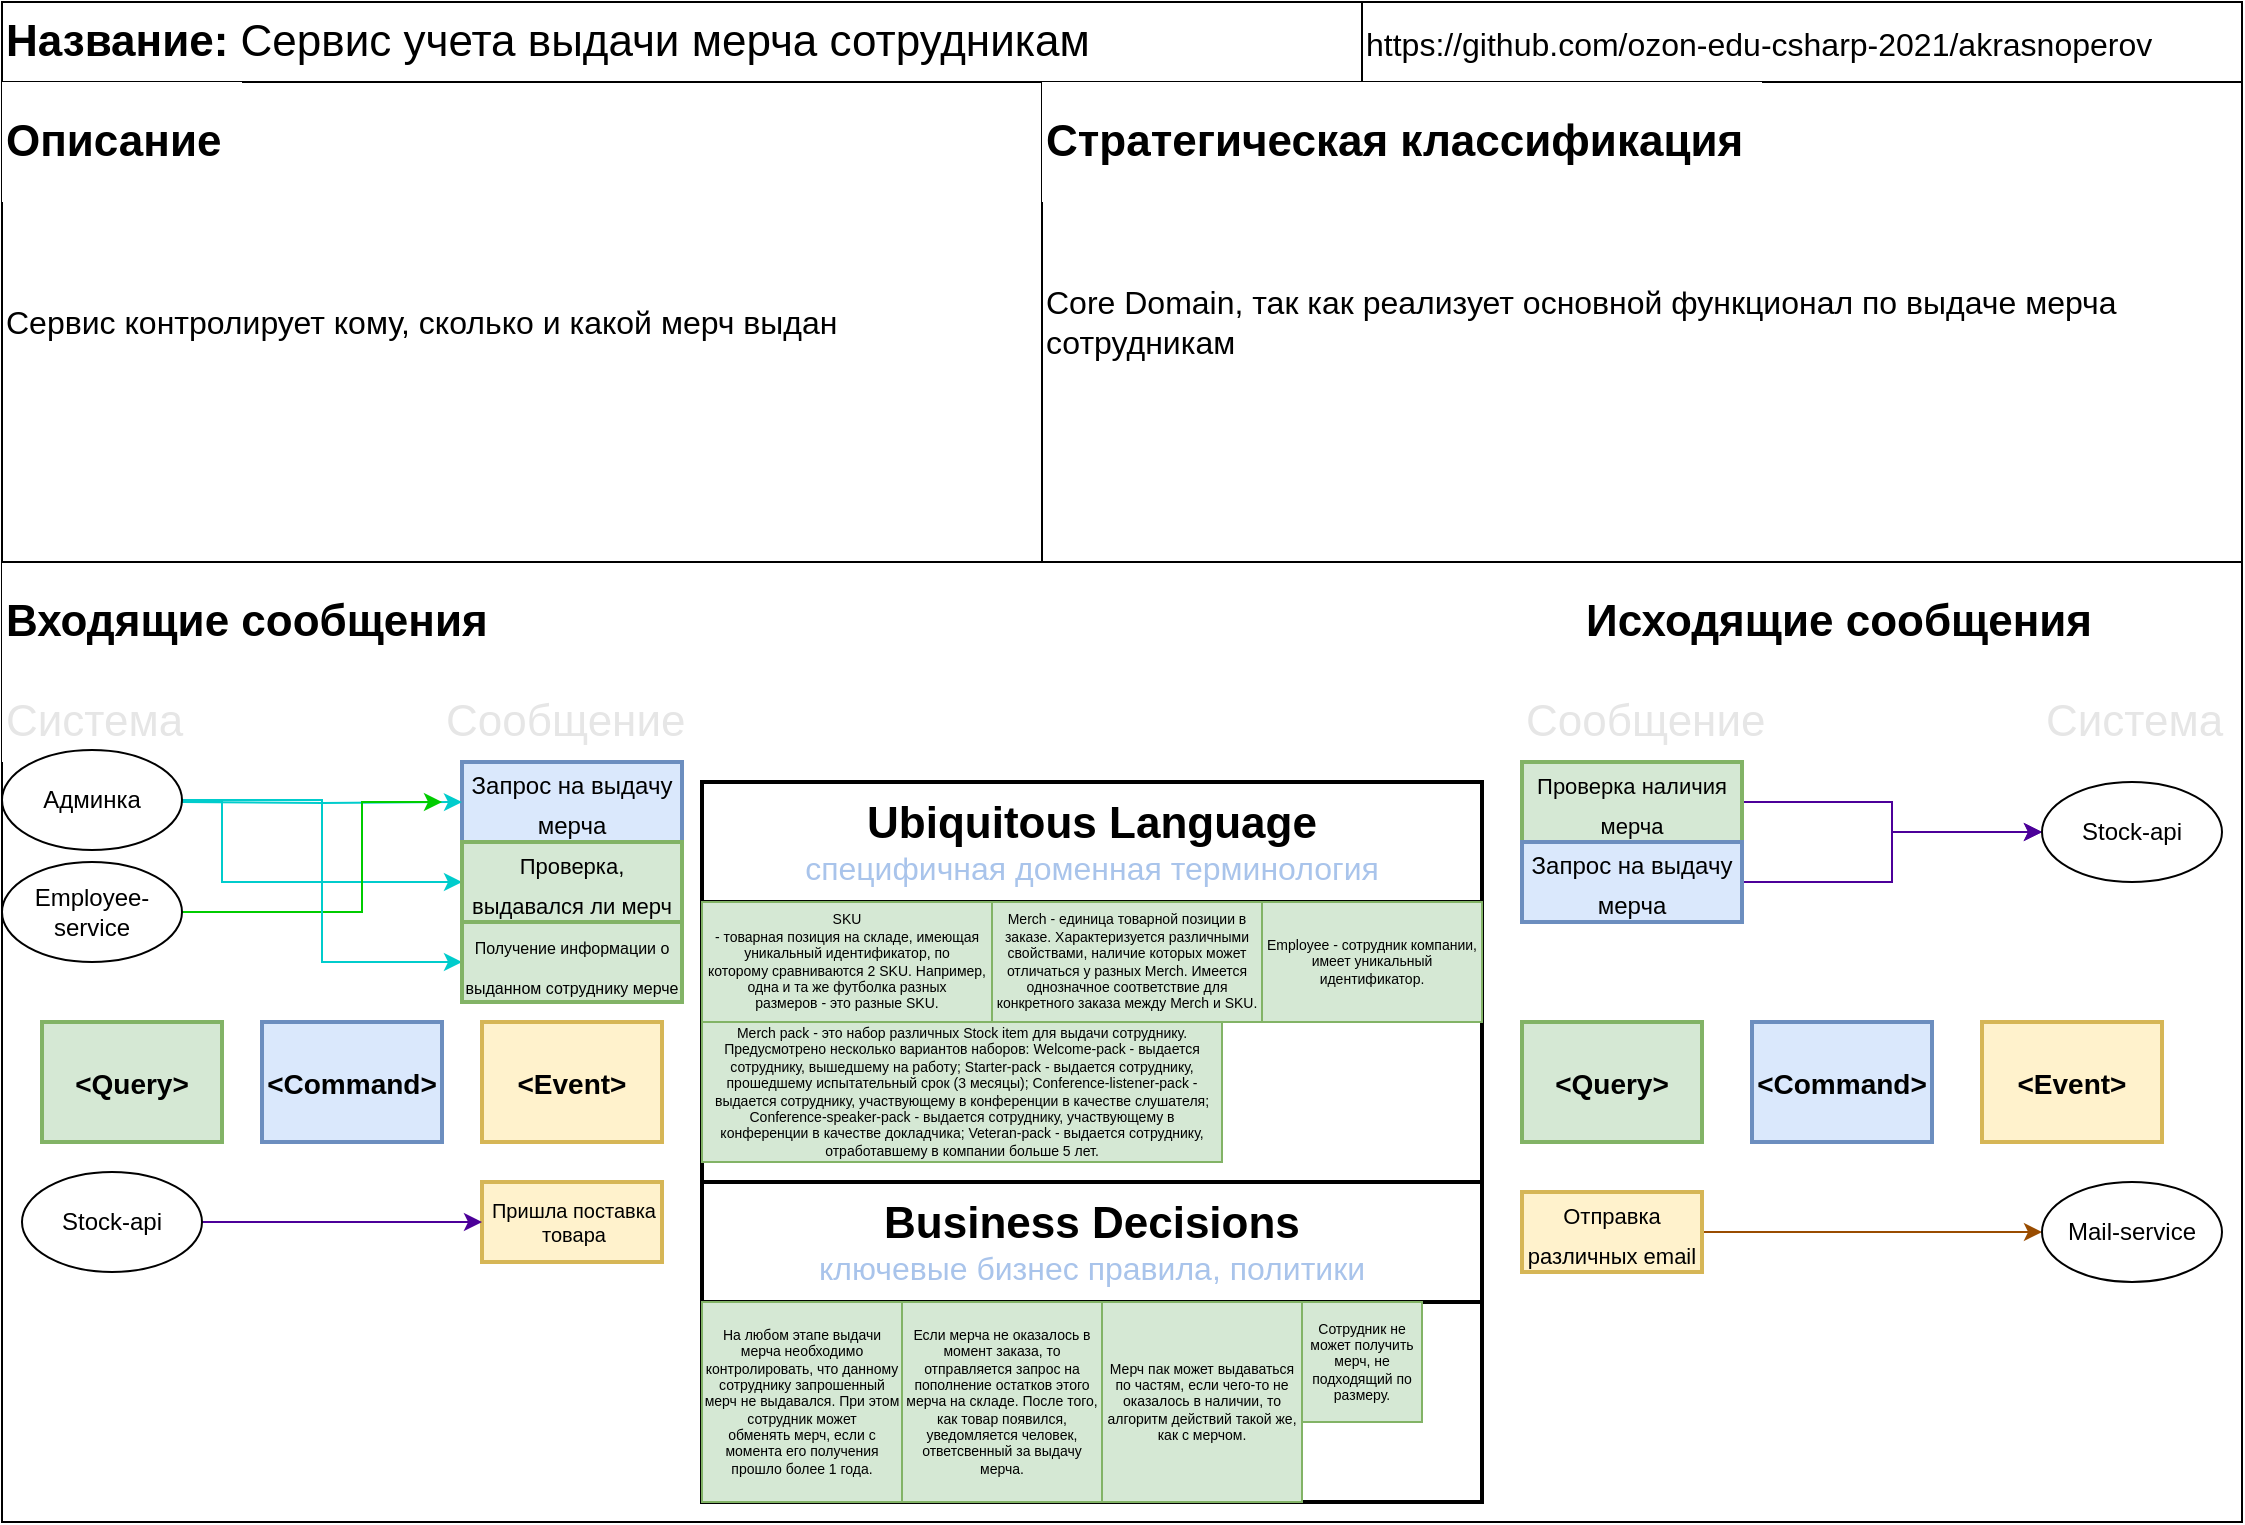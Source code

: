 <mxfile version="15.7.3" type="device"><diagram id="5qj8qiJaVuE55qEXnoFB" name="Page-1"><mxGraphModel dx="813" dy="405" grid="1" gridSize="10" guides="1" tooltips="1" connect="1" arrows="1" fold="1" page="1" pageScale="1" pageWidth="1169" pageHeight="827" math="0" shadow="0"><root><mxCell id="0"/><mxCell id="1" parent="0"/><mxCell id="f_HgRzErt2L2TCNZ0R32-5" value="" style="rounded=0;whiteSpace=wrap;html=1;fontColor=default;strokeColor=default;fillColor=default;" parent="1" vertex="1"><mxGeometry x="40" y="320" width="1120" height="480" as="geometry"/></mxCell><mxCell id="f_HgRzErt2L2TCNZ0R32-8" value="&lt;b&gt;Название:&lt;/b&gt; Сервис учета выдачи мерча сотрудникам" style="rounded=0;whiteSpace=wrap;html=1;fontSize=22;fontColor=default;strokeColor=default;fillColor=default;align=left;" parent="1" vertex="1"><mxGeometry x="40" y="40" width="680" height="40" as="geometry"/></mxCell><UserObject label="&lt;font style=&quot;font-size: 16px&quot;&gt;https://github.com/ozon-edu-csharp-2021/akrasnoperov&lt;/font&gt;" link="https://github.com/ozon-edu-csharp-2021/akrasnoperov" id="f_HgRzErt2L2TCNZ0R32-9"><mxCell style="rounded=0;whiteSpace=wrap;html=1;fontSize=22;fontColor=default;strokeColor=default;fillColor=default;align=left;" parent="1" vertex="1"><mxGeometry x="720" y="40" width="440" height="40" as="geometry"/></mxCell></UserObject><mxCell id="f_HgRzErt2L2TCNZ0R32-15" value="&lt;b&gt;Входящие сообщения&lt;/b&gt;" style="rounded=0;whiteSpace=wrap;html=1;fontSize=22;fontColor=default;strokeColor=none;fillColor=default;align=left;" parent="1" vertex="1"><mxGeometry x="40" y="320" width="260" height="60" as="geometry"/></mxCell><mxCell id="f_HgRzErt2L2TCNZ0R32-16" value="&lt;b&gt;Исходящие сообщения&lt;/b&gt;" style="rounded=0;whiteSpace=wrap;html=1;fontSize=22;fontColor=default;strokeColor=none;fillColor=default;align=left;" parent="1" vertex="1"><mxGeometry x="830" y="320" width="260" height="60" as="geometry"/></mxCell><mxCell id="f_HgRzErt2L2TCNZ0R32-19" value="" style="group;fontColor=default;" parent="1" vertex="1" connectable="0"><mxGeometry x="40" y="380" width="360" height="40" as="geometry"/></mxCell><mxCell id="f_HgRzErt2L2TCNZ0R32-17" value="&lt;font color=&quot;#E6E6E6&quot;&gt;Система&lt;/font&gt;" style="rounded=0;whiteSpace=wrap;html=1;fontSize=22;fontColor=default;strokeColor=none;fillColor=default;align=left;" parent="f_HgRzErt2L2TCNZ0R32-19" vertex="1"><mxGeometry width="80" height="40" as="geometry"/></mxCell><mxCell id="f_HgRzErt2L2TCNZ0R32-18" value="&lt;font color=&quot;#E6E6E6&quot;&gt;Сообщение&lt;/font&gt;" style="rounded=0;whiteSpace=wrap;html=1;fontSize=22;fontColor=default;strokeColor=none;fillColor=default;align=left;" parent="f_HgRzErt2L2TCNZ0R32-19" vertex="1"><mxGeometry x="220" width="140" height="40" as="geometry"/></mxCell><mxCell id="f_HgRzErt2L2TCNZ0R32-23" value="" style="group" parent="1" vertex="1" connectable="0"><mxGeometry x="40" y="80" width="1120" height="240" as="geometry"/></mxCell><mxCell id="f_HgRzErt2L2TCNZ0R32-21" value="" style="group;fontColor=default;" parent="f_HgRzErt2L2TCNZ0R32-23" vertex="1" connectable="0"><mxGeometry width="520" height="240" as="geometry"/></mxCell><mxCell id="f_HgRzErt2L2TCNZ0R32-10" value="Сервис контролирует кому, сколько и какой мерч выдан" style="rounded=0;whiteSpace=wrap;html=1;fontSize=16;fontColor=default;strokeColor=default;fillColor=default;align=left;" parent="f_HgRzErt2L2TCNZ0R32-21" vertex="1"><mxGeometry width="520" height="240" as="geometry"/></mxCell><mxCell id="f_HgRzErt2L2TCNZ0R32-12" value="&lt;b&gt;&lt;font style=&quot;font-size: 22px&quot;&gt;Описание&lt;/font&gt;&lt;/b&gt;" style="rounded=0;whiteSpace=wrap;html=1;fontSize=16;fontColor=default;strokeColor=none;fillColor=default;align=left;" parent="f_HgRzErt2L2TCNZ0R32-21" vertex="1"><mxGeometry width="120" height="60" as="geometry"/></mxCell><mxCell id="f_HgRzErt2L2TCNZ0R32-22" value="" style="group;fontColor=default;" parent="f_HgRzErt2L2TCNZ0R32-23" vertex="1" connectable="0"><mxGeometry x="520" width="600" height="240" as="geometry"/></mxCell><mxCell id="f_HgRzErt2L2TCNZ0R32-11" value="Core Domain, так как реализует основной функционал по выдаче мерча сотрудникам" style="rounded=0;whiteSpace=wrap;html=1;fontSize=16;fontColor=default;strokeColor=default;fillColor=default;align=left;" parent="f_HgRzErt2L2TCNZ0R32-22" vertex="1"><mxGeometry width="600" height="240" as="geometry"/></mxCell><mxCell id="f_HgRzErt2L2TCNZ0R32-13" value="&lt;b&gt;Стратегическая классификация&lt;/b&gt;" style="rounded=0;whiteSpace=wrap;html=1;fontSize=22;fontColor=default;strokeColor=none;fillColor=default;align=left;" parent="f_HgRzErt2L2TCNZ0R32-22" vertex="1"><mxGeometry width="360" height="60" as="geometry"/></mxCell><mxCell id="f_HgRzErt2L2TCNZ0R32-27" value="" style="group;fontColor=default;" parent="1" vertex="1" connectable="0"><mxGeometry x="800" y="380" width="360" height="40" as="geometry"/></mxCell><mxCell id="f_HgRzErt2L2TCNZ0R32-28" value="&lt;font color=&quot;#E6E6E6&quot;&gt;Сообщение&lt;/font&gt;" style="rounded=0;whiteSpace=wrap;html=1;fontSize=22;fontColor=default;strokeColor=none;fillColor=default;align=left;" parent="f_HgRzErt2L2TCNZ0R32-27" vertex="1"><mxGeometry x="-0.0" width="104" height="40" as="geometry"/></mxCell><mxCell id="f_HgRzErt2L2TCNZ0R32-29" value="&lt;font color=&quot;#E6E6E6&quot;&gt;Система&lt;/font&gt;" style="rounded=0;whiteSpace=wrap;html=1;fontSize=22;fontColor=default;strokeColor=none;fillColor=default;align=left;" parent="f_HgRzErt2L2TCNZ0R32-27" vertex="1"><mxGeometry x="260" width="88" height="40" as="geometry"/></mxCell><mxCell id="f_HgRzErt2L2TCNZ0R32-30" value="" style="rounded=0;whiteSpace=wrap;html=1;fontSize=22;fontColor=#E6E6E6;strokeColor=default;fillColor=default;align=left;strokeWidth=2;" parent="1" vertex="1"><mxGeometry x="390" y="430" width="390" height="360" as="geometry"/></mxCell><mxCell id="f_HgRzErt2L2TCNZ0R32-31" value="&lt;div&gt;&lt;b&gt;Ubiquitous Language&lt;/b&gt;&lt;/div&gt;&lt;div style=&quot;font-size: 12px&quot;&gt;&lt;font style=&quot;font-size: 16px&quot; color=&quot;#A9C4EB&quot;&gt;специфичная доменная терминология&lt;/font&gt;&lt;br&gt;&lt;/div&gt;" style="rounded=0;whiteSpace=wrap;html=1;fontSize=22;fontColor=default;strokeColor=default;strokeWidth=2;fillColor=default;align=center;" parent="1" vertex="1"><mxGeometry x="390" y="430" width="390" height="60" as="geometry"/></mxCell><mxCell id="f_HgRzErt2L2TCNZ0R32-32" value="&lt;div&gt;&lt;b&gt;Business Decisions&lt;br&gt;&lt;/b&gt;&lt;/div&gt;&lt;div style=&quot;font-size: 16px&quot;&gt;&lt;font color=&quot;#A9C4EB&quot;&gt;ключевые бизнес правила, политики&lt;/font&gt;&lt;br&gt;&lt;/div&gt;" style="rounded=0;whiteSpace=wrap;html=1;fontSize=22;fontColor=default;strokeColor=default;strokeWidth=2;fillColor=default;align=center;" parent="1" vertex="1"><mxGeometry x="390" y="630" width="390" height="60" as="geometry"/></mxCell><mxCell id="f_HgRzErt2L2TCNZ0R32-33" value="&lt;font style=&quot;font-size: 14px&quot;&gt;&lt;b&gt;&lt;font style=&quot;font-size: 14px&quot;&gt;&amp;lt;Query&amp;gt;&lt;/font&gt;&lt;/b&gt;&lt;/font&gt;" style="rounded=0;whiteSpace=wrap;html=1;fontSize=16;strokeColor=#82b366;strokeWidth=2;fillColor=#d5e8d4;align=center;fontColor=default;" parent="1" vertex="1"><mxGeometry x="60" y="550" width="90" height="60" as="geometry"/></mxCell><mxCell id="f_HgRzErt2L2TCNZ0R32-35" value="&lt;b&gt;&lt;font style=&quot;font-size: 14px&quot;&gt;&amp;lt;Command&amp;gt;&lt;/font&gt;&lt;/b&gt;" style="rounded=0;whiteSpace=wrap;html=1;fontSize=16;strokeColor=#6c8ebf;strokeWidth=2;fillColor=#dae8fc;align=center;fontColor=default;" parent="1" vertex="1"><mxGeometry x="170" y="550" width="90" height="60" as="geometry"/></mxCell><mxCell id="f_HgRzErt2L2TCNZ0R32-37" value="&lt;b&gt;&lt;font style=&quot;font-size: 14px&quot;&gt;&amp;lt;Event&amp;gt;&lt;/font&gt;&lt;/b&gt;" style="rounded=0;whiteSpace=wrap;html=1;fontSize=16;strokeColor=#d6b656;strokeWidth=2;fillColor=#fff2cc;align=center;fontColor=default;" parent="1" vertex="1"><mxGeometry x="280" y="550" width="90" height="60" as="geometry"/></mxCell><mxCell id="f_HgRzErt2L2TCNZ0R32-39" value="&lt;font style=&quot;font-size: 14px&quot;&gt;&lt;b&gt;&lt;font style=&quot;font-size: 14px&quot;&gt;&amp;lt;Query&amp;gt;&lt;/font&gt;&lt;/b&gt;&lt;/font&gt;" style="rounded=0;whiteSpace=wrap;html=1;fontSize=16;strokeColor=#82b366;strokeWidth=2;fillColor=#d5e8d4;align=center;fontColor=default;" parent="1" vertex="1"><mxGeometry x="800" y="550" width="90" height="60" as="geometry"/></mxCell><mxCell id="f_HgRzErt2L2TCNZ0R32-40" value="&lt;b&gt;&lt;font style=&quot;font-size: 14px&quot;&gt;&amp;lt;Command&amp;gt;&lt;/font&gt;&lt;/b&gt;" style="rounded=0;whiteSpace=wrap;html=1;fontSize=16;strokeColor=#6c8ebf;strokeWidth=2;fillColor=#dae8fc;align=center;fontColor=default;" parent="1" vertex="1"><mxGeometry x="915" y="550" width="90" height="60" as="geometry"/></mxCell><mxCell id="f_HgRzErt2L2TCNZ0R32-41" value="&lt;b&gt;&lt;font style=&quot;font-size: 14px&quot;&gt;&amp;lt;Event&amp;gt;&lt;/font&gt;&lt;/b&gt;" style="rounded=0;whiteSpace=wrap;html=1;fontSize=16;strokeColor=#d6b656;strokeWidth=2;fillColor=#fff2cc;align=center;fontColor=default;" parent="1" vertex="1"><mxGeometry x="1030" y="550" width="90" height="60" as="geometry"/></mxCell><mxCell id="81fU1XX6YHF7P0c6xVDU-5" value="На любом этапе выдачи мерча необходимо контролировать, что данному &lt;br&gt;сотруднику запрошенный мерч не выдавался. При этом сотрудник может &lt;br&gt;обменять мерч, если с момента его получения прошло более 1 года." style="whiteSpace=wrap;html=1;aspect=fixed;fontSize=7;strokeColor=#82b366;fillColor=#d5e8d4;align=center;fontColor=default;" parent="1" vertex="1"><mxGeometry x="390" y="690" width="100" height="100" as="geometry"/></mxCell><mxCell id="81fU1XX6YHF7P0c6xVDU-6" value="&lt;div style=&quot;font-size: 7px&quot; align=&quot;center&quot;&gt;&lt;font style=&quot;font-size: 7px&quot;&gt;Merch pack - это набор различных Stock item для выдачи сотруднику.&lt;/font&gt;&lt;font style=&quot;font-size: 7px&quot;&gt; &lt;font style=&quot;font-size: 7px&quot;&gt;Предусмотрено несколько вариантов наборов:&lt;/font&gt; &lt;font style=&quot;font-size: 7px&quot;&gt;Welcome-pack - выдается сотруднику, вышедшему на работу;&lt;/font&gt; &lt;font style=&quot;font-size: 7px&quot;&gt;Starter-pack - выдается сотруднику, прошедшему испытательный срок (3 месяцы);&lt;/font&gt; &lt;font style=&quot;font-size: 7px&quot;&gt;Conference-listener-pack - выдается сотруднику, участвующему в конференции в качестве слушателя;&lt;/font&gt; &lt;font style=&quot;font-size: 7px&quot;&gt;Conference-speaker-pack - выдается сотруднику, участвующему в конференции в качестве докладчика;&lt;/font&gt; &lt;font style=&quot;font-size: 7px&quot;&gt;Veteran-pack - выдается сотруднику, отработавшему в компании больше 5 лет.&lt;/font&gt;&lt;/font&gt;&lt;/div&gt;" style="rounded=0;whiteSpace=wrap;html=1;fontSize=7;strokeColor=#82b366;fillColor=#d5e8d4;align=center;fontColor=default;" parent="1" vertex="1"><mxGeometry x="390" y="550" width="260" height="70" as="geometry"/></mxCell><mxCell id="81fU1XX6YHF7P0c6xVDU-7" value="&lt;div style=&quot;font-size: 7px&quot; align=&quot;center&quot;&gt;&lt;font style=&quot;font-size: 7px&quot;&gt;SKU&lt;br&gt; - товарная позиция на складе, имеющая уникальный идентификатор, по &lt;br&gt;которому сравниваются 2 SKU. Например, одна и та же футболка разных &lt;br&gt;размеров - это разные SKU.&lt;/font&gt;&lt;/div&gt;" style="rounded=0;whiteSpace=wrap;html=1;fontSize=7;strokeColor=#82b366;fillColor=#d5e8d4;align=center;fontColor=default;" parent="1" vertex="1"><mxGeometry x="390" y="490" width="145" height="60" as="geometry"/></mxCell><mxCell id="81fU1XX6YHF7P0c6xVDU-9" value="Merch - &lt;font style=&quot;font-size: 7px&quot;&gt;единица товарной позиции в заказе&lt;/font&gt;&lt;font style=&quot;font-size: 7px&quot;&gt;. Характеризуется различными свойствами, наличие которых может отличаться у разных Merch. Имеется однозначное соответствие для конкретного заказа между Merch и SKU.&lt;br&gt;&lt;/font&gt;" style="rounded=0;whiteSpace=wrap;html=1;fontSize=7;strokeColor=#82b366;fillColor=#d5e8d4;align=center;fontColor=default;" parent="1" vertex="1"><mxGeometry x="535" y="490" width="135" height="60" as="geometry"/></mxCell><mxCell id="81fU1XX6YHF7P0c6xVDU-12" value="Если мерча не оказалось в момент заказа, то отправляется запрос на пополнение остатков этого мерча на складе. После того, как товар появился, уведомляется человек, ответсвенный за выдачу мерча." style="whiteSpace=wrap;html=1;aspect=fixed;fontSize=7;strokeColor=#82b366;fillColor=#d5e8d4;align=center;fontColor=default;" parent="1" vertex="1"><mxGeometry x="490" y="690" width="100" height="100" as="geometry"/></mxCell><mxCell id="81fU1XX6YHF7P0c6xVDU-13" value="Мерч пак может выдаваться по частям, если чего-то не оказалось в наличии, то алгоритм действий такой же, как с мерчом." style="whiteSpace=wrap;html=1;aspect=fixed;fontSize=7;strokeColor=#82b366;fillColor=#d5e8d4;align=center;fontColor=default;" parent="1" vertex="1"><mxGeometry x="590" y="690" width="100" height="100" as="geometry"/></mxCell><mxCell id="81fU1XX6YHF7P0c6xVDU-14" value="&lt;font style=&quot;font-size: 12px&quot;&gt;Запрос на выдачу мерча&lt;/font&gt;" style="rounded=0;whiteSpace=wrap;html=1;fontSize=16;strokeColor=#6c8ebf;strokeWidth=2;fillColor=#dae8fc;align=center;fontColor=default;" parent="1" vertex="1"><mxGeometry x="270" y="420" width="110" height="40" as="geometry"/></mxCell><mxCell id="81fU1XX6YHF7P0c6xVDU-16" style="edgeStyle=orthogonalEdgeStyle;rounded=0;orthogonalLoop=1;jettySize=auto;html=1;entryX=0;entryY=0.5;entryDx=0;entryDy=0;fontSize=12;fontColor=default;strokeColor=#00CCCC;labelBackgroundColor=default;" parent="1" target="81fU1XX6YHF7P0c6xVDU-14" edge="1"><mxGeometry relative="1" as="geometry"><mxPoint x="130" y="440" as="sourcePoint"/></mxGeometry></mxCell><mxCell id="81fU1XX6YHF7P0c6xVDU-19" style="edgeStyle=orthogonalEdgeStyle;rounded=0;orthogonalLoop=1;jettySize=auto;html=1;exitX=1;exitY=0.5;exitDx=0;exitDy=0;entryX=0;entryY=0.5;entryDx=0;entryDy=0;labelBackgroundColor=default;fontSize=11;fontColor=default;strokeColor=#00CCCC;" parent="1" target="81fU1XX6YHF7P0c6xVDU-17" edge="1"><mxGeometry relative="1" as="geometry"><mxPoint x="130" y="440" as="sourcePoint"/><Array as="points"><mxPoint x="150" y="440"/><mxPoint x="150" y="480"/></Array></mxGeometry></mxCell><mxCell id="81fU1XX6YHF7P0c6xVDU-17" value="&lt;font style=&quot;font-size: 11px&quot;&gt;Проверка, выдавался ли мерч&lt;br&gt;&lt;/font&gt;" style="rounded=0;whiteSpace=wrap;html=1;fontSize=16;strokeColor=#82b366;strokeWidth=2;fillColor=#d5e8d4;align=center;fontColor=default;" parent="1" vertex="1"><mxGeometry x="270" y="460" width="110" height="40" as="geometry"/></mxCell><mxCell id="81fU1XX6YHF7P0c6xVDU-23" style="edgeStyle=orthogonalEdgeStyle;rounded=0;orthogonalLoop=1;jettySize=auto;html=1;exitX=1;exitY=0.5;exitDx=0;exitDy=0;labelBackgroundColor=default;fontSize=11;fontColor=default;strokeColor=#00CC00;" parent="1" source="81fU1XX6YHF7P0c6xVDU-21" edge="1"><mxGeometry relative="1" as="geometry"><mxPoint x="260" y="440" as="targetPoint"/><Array as="points"><mxPoint x="220" y="495"/><mxPoint x="220" y="440"/></Array></mxGeometry></mxCell><mxCell id="81fU1XX6YHF7P0c6xVDU-21" value="Employee-service" style="ellipse;whiteSpace=wrap;html=1;fontSize=12;fontColor=default;strokeColor=default;fillColor=default;align=center;" parent="1" vertex="1"><mxGeometry x="40" y="470" width="90" height="50" as="geometry"/></mxCell><mxCell id="lYG-nJuu1YsyRDsakw67-5" style="edgeStyle=orthogonalEdgeStyle;rounded=0;orthogonalLoop=1;jettySize=auto;html=1;exitX=1;exitY=0.5;exitDx=0;exitDy=0;entryX=0;entryY=0.5;entryDx=0;entryDy=0;fontSize=8;strokeColor=#00CCCC;" parent="1" source="81fU1XX6YHF7P0c6xVDU-22" target="lYG-nJuu1YsyRDsakw67-4" edge="1"><mxGeometry relative="1" as="geometry"/></mxCell><mxCell id="81fU1XX6YHF7P0c6xVDU-22" value="Админка" style="ellipse;whiteSpace=wrap;html=1;fontSize=12;fontColor=default;strokeColor=default;fillColor=default;align=center;" parent="1" vertex="1"><mxGeometry x="40" y="414" width="90" height="50" as="geometry"/></mxCell><mxCell id="81fU1XX6YHF7P0c6xVDU-24" value="&lt;div style=&quot;font-size: 10px&quot; align=&quot;center&quot;&gt;&lt;font style=&quot;font-size: 10px&quot;&gt;Пришла поставка товара&lt;/font&gt;&lt;br&gt;&lt;/div&gt;" style="rounded=0;whiteSpace=wrap;html=1;fontSize=16;strokeColor=#d6b656;strokeWidth=2;fillColor=#fff2cc;align=left;fontColor=default;" parent="1" vertex="1"><mxGeometry x="280" y="630" width="90" height="40" as="geometry"/></mxCell><mxCell id="81fU1XX6YHF7P0c6xVDU-26" style="edgeStyle=orthogonalEdgeStyle;rounded=0;orthogonalLoop=1;jettySize=auto;html=1;entryX=0;entryY=0.5;entryDx=0;entryDy=0;labelBackgroundColor=default;fontSize=10;fontColor=default;strokeColor=#4C0099;" parent="1" source="81fU1XX6YHF7P0c6xVDU-25" target="81fU1XX6YHF7P0c6xVDU-24" edge="1"><mxGeometry relative="1" as="geometry"/></mxCell><mxCell id="81fU1XX6YHF7P0c6xVDU-25" value="Stock-api" style="ellipse;whiteSpace=wrap;html=1;fontSize=12;fontColor=default;strokeColor=default;fillColor=default;align=center;" parent="1" vertex="1"><mxGeometry x="50" y="625" width="90" height="50" as="geometry"/></mxCell><mxCell id="81fU1XX6YHF7P0c6xVDU-30" style="edgeStyle=orthogonalEdgeStyle;rounded=0;orthogonalLoop=1;jettySize=auto;html=1;exitX=1;exitY=0.5;exitDx=0;exitDy=0;entryX=0;entryY=0.5;entryDx=0;entryDy=0;labelBackgroundColor=default;fontSize=10;fontColor=default;strokeColor=#4C0099;" parent="1" source="81fU1XX6YHF7P0c6xVDU-27" target="81fU1XX6YHF7P0c6xVDU-29" edge="1"><mxGeometry relative="1" as="geometry"/></mxCell><mxCell id="81fU1XX6YHF7P0c6xVDU-27" value="&lt;font style=&quot;font-size: 11px&quot;&gt;Проверка наличия мерча&lt;br&gt;&lt;/font&gt;" style="rounded=0;whiteSpace=wrap;html=1;fontSize=16;strokeColor=#82b366;strokeWidth=2;fillColor=#d5e8d4;align=center;fontColor=default;" parent="1" vertex="1"><mxGeometry x="800" y="420" width="110" height="40" as="geometry"/></mxCell><mxCell id="81fU1XX6YHF7P0c6xVDU-32" style="edgeStyle=orthogonalEdgeStyle;rounded=0;orthogonalLoop=1;jettySize=auto;html=1;exitX=1;exitY=0.5;exitDx=0;exitDy=0;entryX=0;entryY=0.5;entryDx=0;entryDy=0;labelBackgroundColor=default;fontSize=10;fontColor=default;strokeColor=#4C0099;" parent="1" source="81fU1XX6YHF7P0c6xVDU-28" target="81fU1XX6YHF7P0c6xVDU-29" edge="1"><mxGeometry relative="1" as="geometry"/></mxCell><mxCell id="81fU1XX6YHF7P0c6xVDU-28" value="&lt;font style=&quot;font-size: 12px&quot;&gt;Запрос на выдачу мерча&lt;/font&gt;" style="rounded=0;whiteSpace=wrap;html=1;fontSize=16;strokeColor=#6c8ebf;strokeWidth=2;fillColor=#dae8fc;align=center;fontColor=default;" parent="1" vertex="1"><mxGeometry x="800" y="460" width="110" height="40" as="geometry"/></mxCell><mxCell id="81fU1XX6YHF7P0c6xVDU-29" value="Stock-api" style="ellipse;whiteSpace=wrap;html=1;fontSize=12;fontColor=default;strokeColor=default;fillColor=default;align=center;" parent="1" vertex="1"><mxGeometry x="1060" y="430" width="90" height="50" as="geometry"/></mxCell><mxCell id="81fU1XX6YHF7P0c6xVDU-35" style="edgeStyle=orthogonalEdgeStyle;rounded=0;orthogonalLoop=1;jettySize=auto;html=1;labelBackgroundColor=default;fontSize=10;fontColor=default;strokeColor=#994C00;" parent="1" source="81fU1XX6YHF7P0c6xVDU-33" target="81fU1XX6YHF7P0c6xVDU-34" edge="1"><mxGeometry relative="1" as="geometry"/></mxCell><mxCell id="81fU1XX6YHF7P0c6xVDU-33" value="&lt;div align=&quot;center&quot;&gt;&lt;font style=&quot;font-size: 11px&quot;&gt;Отправка различных email&lt;/font&gt;&lt;br&gt;&lt;/div&gt;" style="rounded=0;whiteSpace=wrap;html=1;fontSize=16;strokeColor=#d6b656;strokeWidth=2;fillColor=#fff2cc;align=center;fontColor=default;" parent="1" vertex="1"><mxGeometry x="800" y="635" width="90" height="40" as="geometry"/></mxCell><mxCell id="81fU1XX6YHF7P0c6xVDU-34" value="Mail-service" style="ellipse;whiteSpace=wrap;html=1;fontSize=12;fontColor=default;strokeColor=default;fillColor=default;align=center;" parent="1" vertex="1"><mxGeometry x="1060" y="630" width="90" height="50" as="geometry"/></mxCell><mxCell id="lYG-nJuu1YsyRDsakw67-1" value="Employee - сотрудник компании, имеет уникальный идентификатор." style="rounded=0;whiteSpace=wrap;html=1;fontSize=7;strokeColor=#82b366;fillColor=#d5e8d4;align=center;fontColor=default;" parent="1" vertex="1"><mxGeometry x="670" y="490" width="110" height="60" as="geometry"/></mxCell><mxCell id="lYG-nJuu1YsyRDsakw67-3" value="Сотрудник не может получить мерч, не подходящий по размеру." style="rounded=0;whiteSpace=wrap;html=1;fontSize=7;strokeColor=#82b366;fillColor=#d5e8d4;align=center;fontColor=default;" parent="1" vertex="1"><mxGeometry x="690" y="690" width="60" height="60" as="geometry"/></mxCell><mxCell id="lYG-nJuu1YsyRDsakw67-4" value="&lt;font style=&quot;font-size: 8px&quot;&gt;Получение информации о выданном сотруднику мерче&lt;br&gt;&lt;/font&gt;" style="rounded=0;whiteSpace=wrap;html=1;fontSize=16;strokeColor=#82b366;strokeWidth=2;fillColor=#d5e8d4;align=center;fontColor=default;" parent="1" vertex="1"><mxGeometry x="270" y="500" width="110" height="40" as="geometry"/></mxCell></root></mxGraphModel></diagram></mxfile>